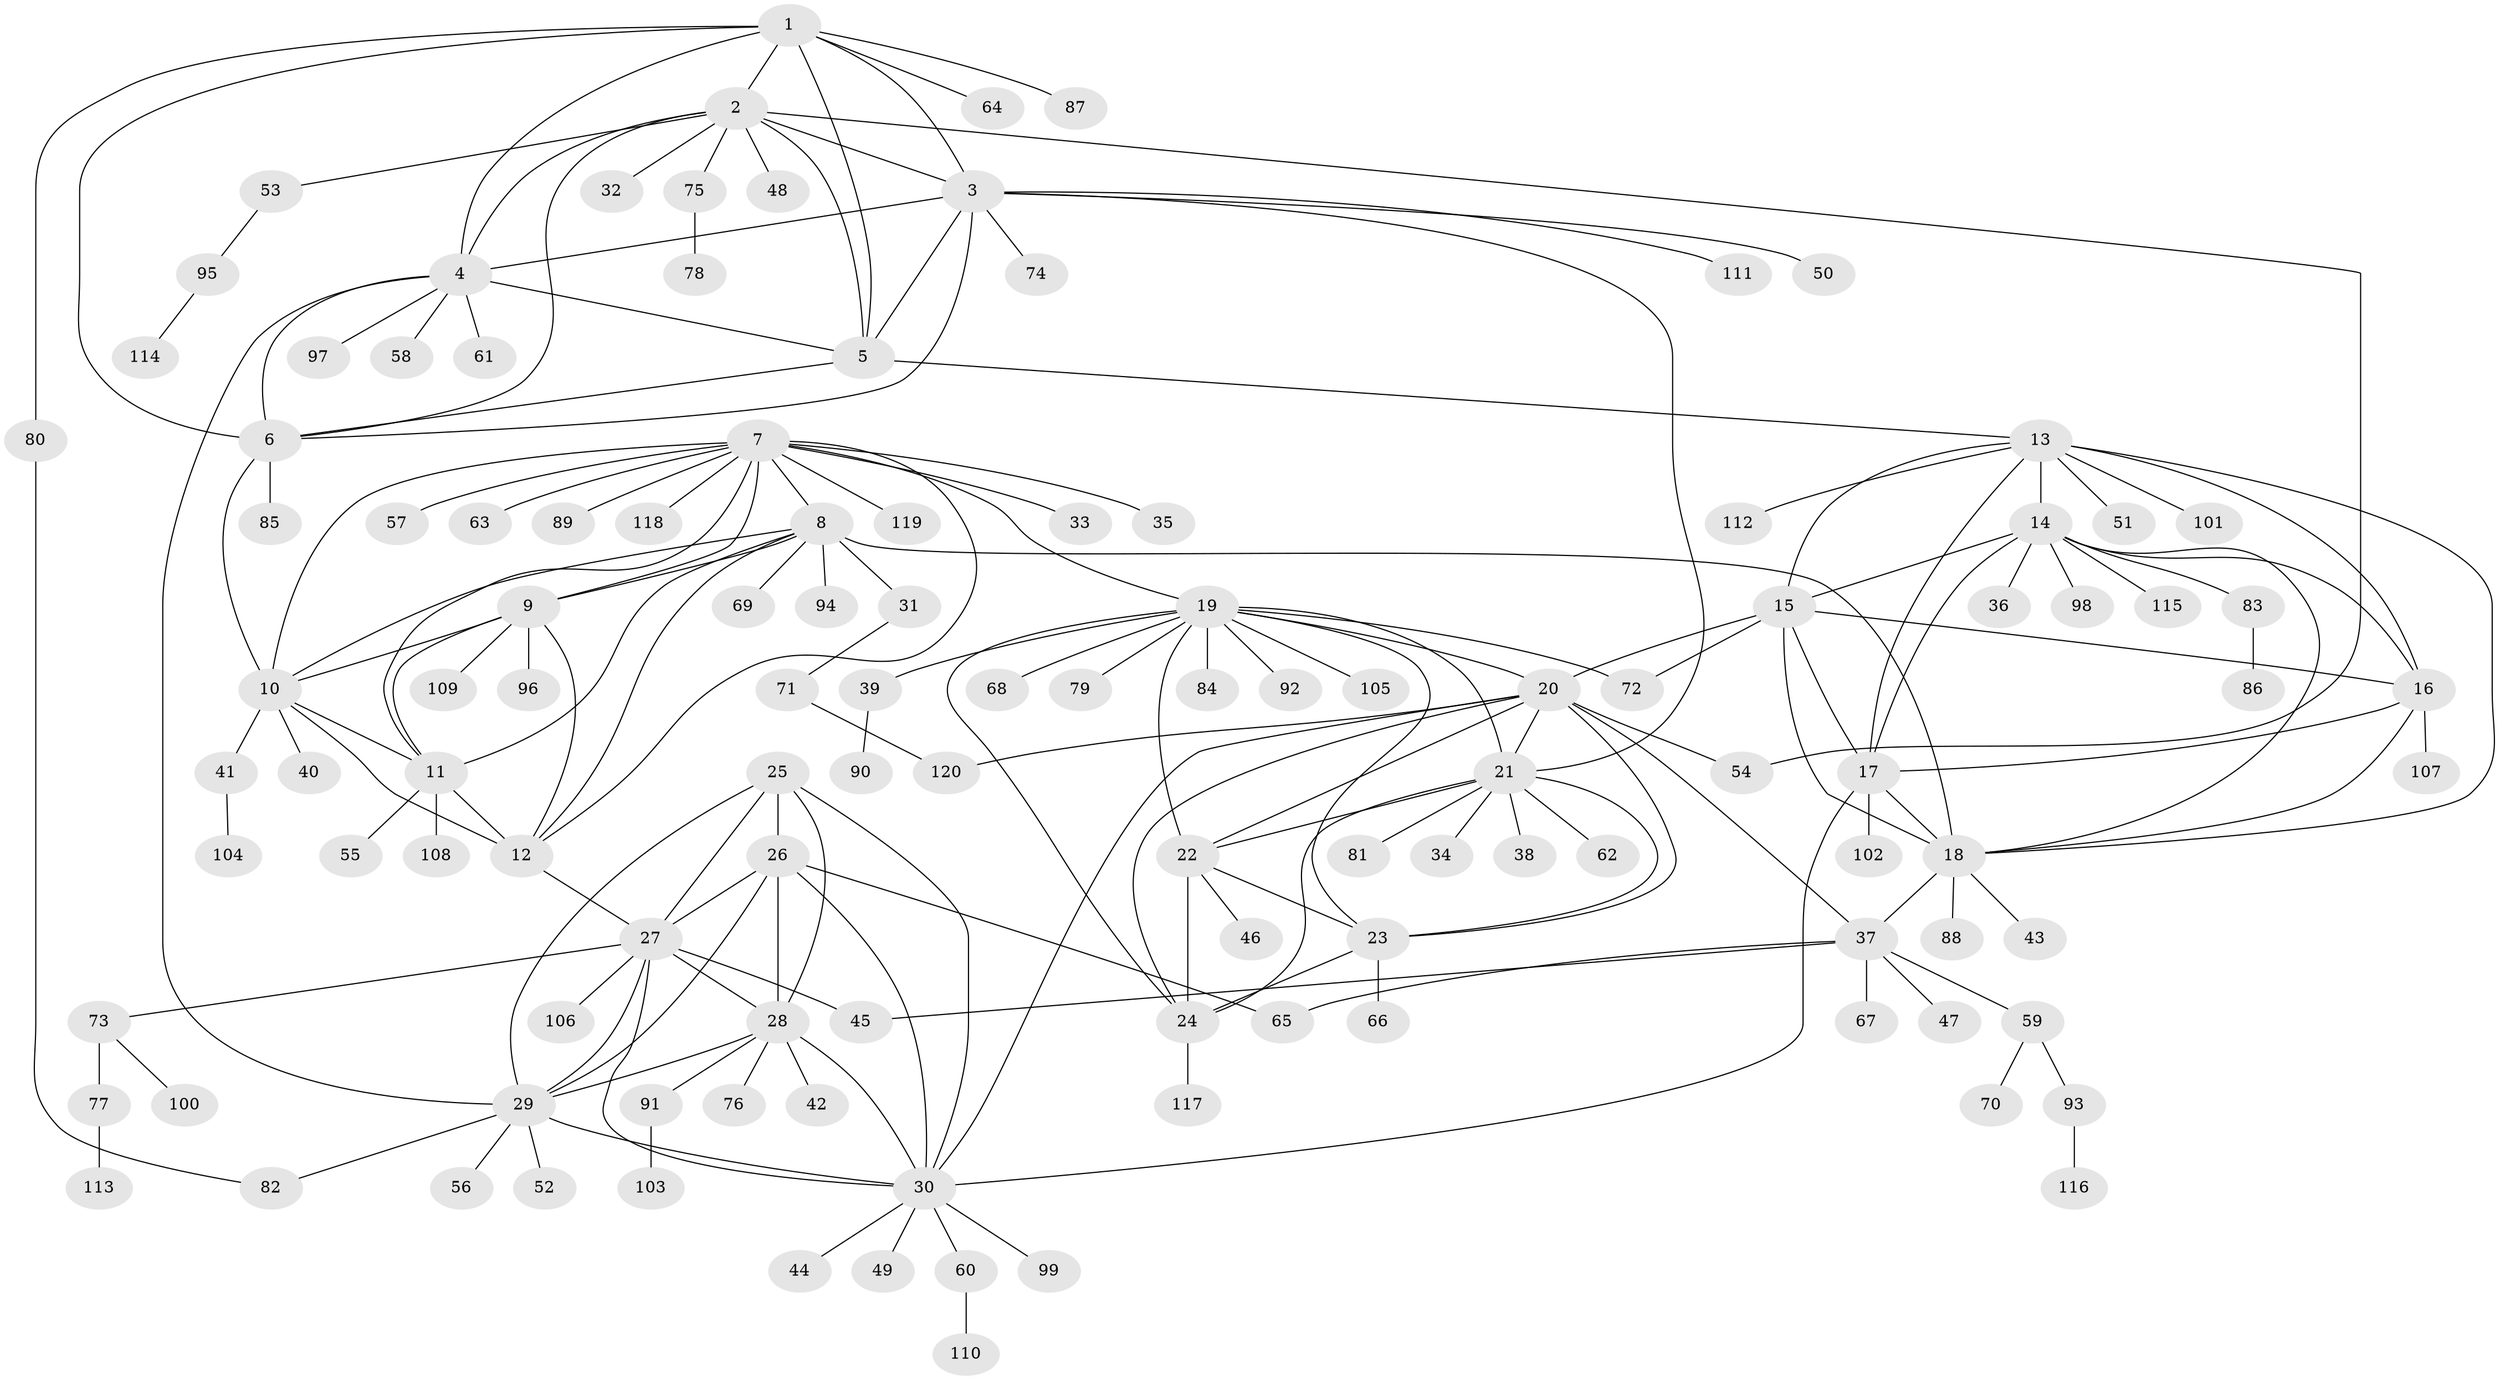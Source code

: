 // Generated by graph-tools (version 1.1) at 2025/11/02/27/25 16:11:35]
// undirected, 120 vertices, 182 edges
graph export_dot {
graph [start="1"]
  node [color=gray90,style=filled];
  1;
  2;
  3;
  4;
  5;
  6;
  7;
  8;
  9;
  10;
  11;
  12;
  13;
  14;
  15;
  16;
  17;
  18;
  19;
  20;
  21;
  22;
  23;
  24;
  25;
  26;
  27;
  28;
  29;
  30;
  31;
  32;
  33;
  34;
  35;
  36;
  37;
  38;
  39;
  40;
  41;
  42;
  43;
  44;
  45;
  46;
  47;
  48;
  49;
  50;
  51;
  52;
  53;
  54;
  55;
  56;
  57;
  58;
  59;
  60;
  61;
  62;
  63;
  64;
  65;
  66;
  67;
  68;
  69;
  70;
  71;
  72;
  73;
  74;
  75;
  76;
  77;
  78;
  79;
  80;
  81;
  82;
  83;
  84;
  85;
  86;
  87;
  88;
  89;
  90;
  91;
  92;
  93;
  94;
  95;
  96;
  97;
  98;
  99;
  100;
  101;
  102;
  103;
  104;
  105;
  106;
  107;
  108;
  109;
  110;
  111;
  112;
  113;
  114;
  115;
  116;
  117;
  118;
  119;
  120;
  1 -- 2;
  1 -- 3;
  1 -- 4;
  1 -- 5;
  1 -- 6;
  1 -- 64;
  1 -- 80;
  1 -- 87;
  2 -- 3;
  2 -- 4;
  2 -- 5;
  2 -- 6;
  2 -- 32;
  2 -- 48;
  2 -- 53;
  2 -- 54;
  2 -- 75;
  3 -- 4;
  3 -- 5;
  3 -- 6;
  3 -- 21;
  3 -- 50;
  3 -- 74;
  3 -- 111;
  4 -- 5;
  4 -- 6;
  4 -- 29;
  4 -- 58;
  4 -- 61;
  4 -- 97;
  5 -- 6;
  5 -- 13;
  6 -- 10;
  6 -- 85;
  7 -- 8;
  7 -- 9;
  7 -- 10;
  7 -- 11;
  7 -- 12;
  7 -- 19;
  7 -- 33;
  7 -- 35;
  7 -- 57;
  7 -- 63;
  7 -- 89;
  7 -- 118;
  7 -- 119;
  8 -- 9;
  8 -- 10;
  8 -- 11;
  8 -- 12;
  8 -- 18;
  8 -- 31;
  8 -- 69;
  8 -- 94;
  9 -- 10;
  9 -- 11;
  9 -- 12;
  9 -- 96;
  9 -- 109;
  10 -- 11;
  10 -- 12;
  10 -- 40;
  10 -- 41;
  11 -- 12;
  11 -- 55;
  11 -- 108;
  12 -- 27;
  13 -- 14;
  13 -- 15;
  13 -- 16;
  13 -- 17;
  13 -- 18;
  13 -- 51;
  13 -- 101;
  13 -- 112;
  14 -- 15;
  14 -- 16;
  14 -- 17;
  14 -- 18;
  14 -- 36;
  14 -- 83;
  14 -- 98;
  14 -- 115;
  15 -- 16;
  15 -- 17;
  15 -- 18;
  15 -- 20;
  15 -- 72;
  16 -- 17;
  16 -- 18;
  16 -- 107;
  17 -- 18;
  17 -- 30;
  17 -- 102;
  18 -- 37;
  18 -- 43;
  18 -- 88;
  19 -- 20;
  19 -- 21;
  19 -- 22;
  19 -- 23;
  19 -- 24;
  19 -- 39;
  19 -- 68;
  19 -- 72;
  19 -- 79;
  19 -- 84;
  19 -- 92;
  19 -- 105;
  20 -- 21;
  20 -- 22;
  20 -- 23;
  20 -- 24;
  20 -- 30;
  20 -- 37;
  20 -- 54;
  20 -- 120;
  21 -- 22;
  21 -- 23;
  21 -- 24;
  21 -- 34;
  21 -- 38;
  21 -- 62;
  21 -- 81;
  22 -- 23;
  22 -- 24;
  22 -- 46;
  23 -- 24;
  23 -- 66;
  24 -- 117;
  25 -- 26;
  25 -- 27;
  25 -- 28;
  25 -- 29;
  25 -- 30;
  26 -- 27;
  26 -- 28;
  26 -- 29;
  26 -- 30;
  26 -- 65;
  27 -- 28;
  27 -- 29;
  27 -- 30;
  27 -- 45;
  27 -- 73;
  27 -- 106;
  28 -- 29;
  28 -- 30;
  28 -- 42;
  28 -- 76;
  28 -- 91;
  29 -- 30;
  29 -- 52;
  29 -- 56;
  29 -- 82;
  30 -- 44;
  30 -- 49;
  30 -- 60;
  30 -- 99;
  31 -- 71;
  37 -- 45;
  37 -- 47;
  37 -- 59;
  37 -- 65;
  37 -- 67;
  39 -- 90;
  41 -- 104;
  53 -- 95;
  59 -- 70;
  59 -- 93;
  60 -- 110;
  71 -- 120;
  73 -- 77;
  73 -- 100;
  75 -- 78;
  77 -- 113;
  80 -- 82;
  83 -- 86;
  91 -- 103;
  93 -- 116;
  95 -- 114;
}
